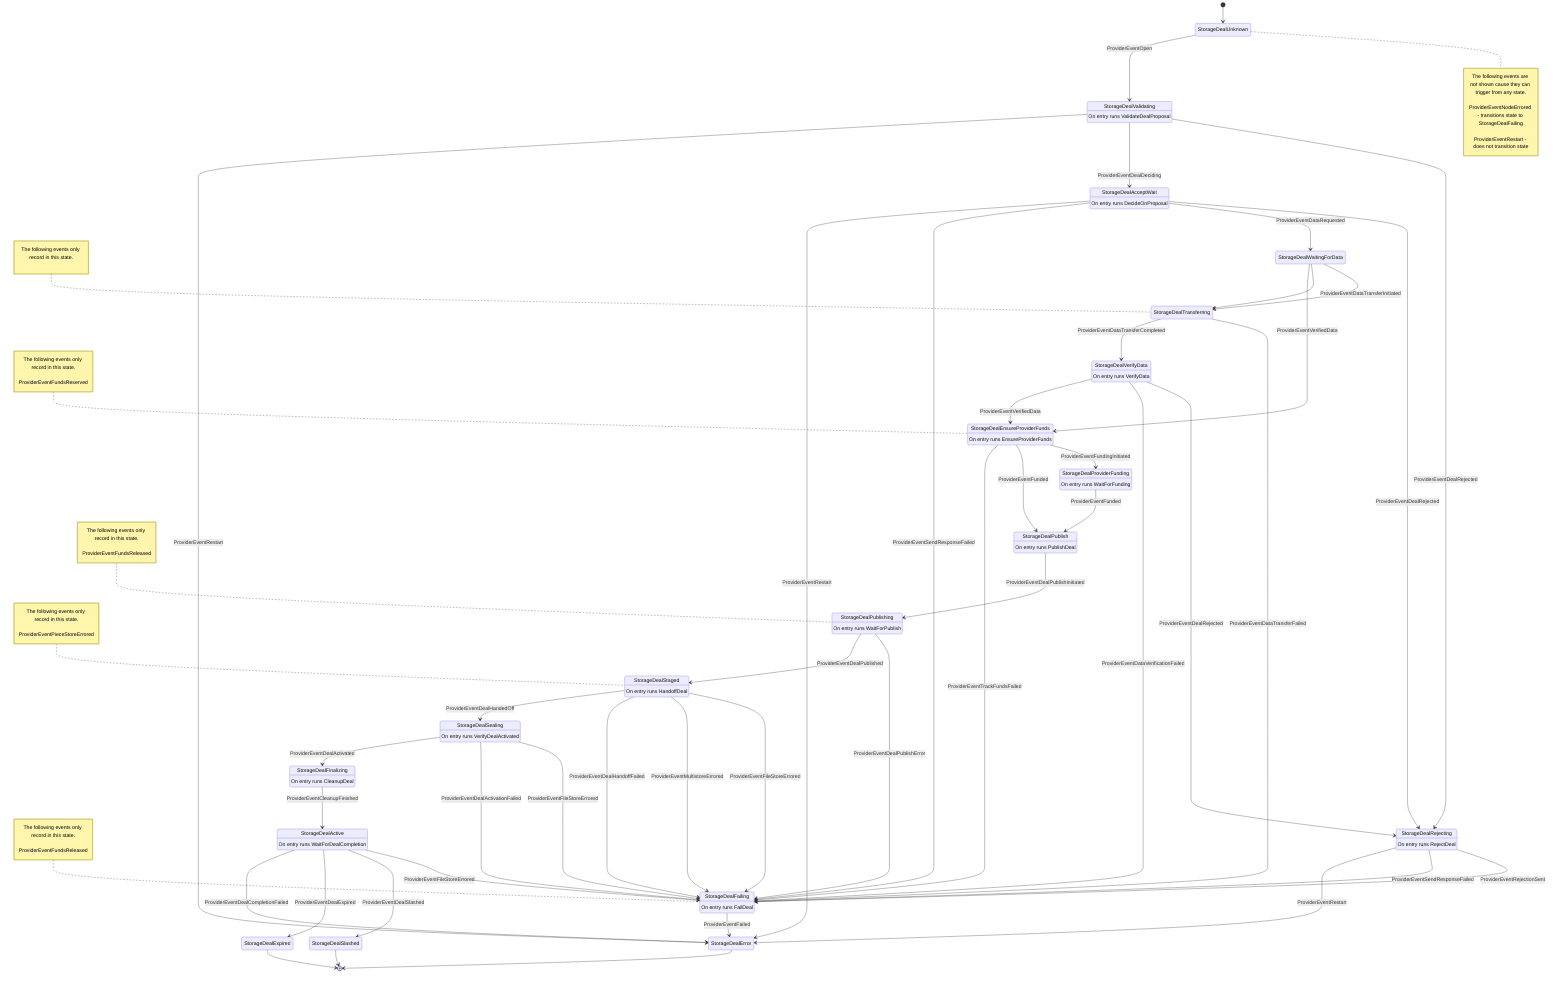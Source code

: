 stateDiagram-v2
	state "StorageDealUnknown" as 0
	state "StorageDealStaged" as 4
	state "StorageDealSealing" as 5
	state "StorageDealFinalizing" as 6
	state "StorageDealActive" as 7
	state "StorageDealExpired" as 8
	state "StorageDealSlashed" as 9
	state "StorageDealRejecting" as 10
	state "StorageDealFailing" as 11
	state "StorageDealValidating" as 14
	state "StorageDealAcceptWait" as 15
	state "StorageDealTransferring" as 17
	state "StorageDealWaitingForData" as 19
	state "StorageDealVerifyData" as 20
	state "StorageDealEnsureProviderFunds" as 21
	state "StorageDealProviderFunding" as 23
	state "StorageDealPublish" as 25
	state "StorageDealPublishing" as 26
	state "StorageDealError" as 27
	4 : On entry runs HandoffDeal
	5 : On entry runs VerifyDealActivated
	6 : On entry runs CleanupDeal
	7 : On entry runs WaitForDealCompletion
	10 : On entry runs RejectDeal
	11 : On entry runs FailDeal
	14 : On entry runs ValidateDealProposal
	15 : On entry runs DecideOnProposal
	20 : On entry runs VerifyData
	21 : On entry runs EnsureProviderFunds
	23 : On entry runs WaitForFunding
	25 : On entry runs PublishDeal
	26 : On entry runs WaitForPublish
	[*] --> 0
	note right of 0
		The following events are not shown cause they can trigger from any state.

		ProviderEventNodeErrored - transitions state to StorageDealFailing
		ProviderEventRestart - does not transition state
	end note
	0 --> 14 : ProviderEventOpen
	14 --> 10 : ProviderEventDealRejected
	15 --> 10 : ProviderEventDealRejected
	20 --> 10 : ProviderEventDealRejected
	10 --> 11 : ProviderEventRejectionSent
	14 --> 15 : ProviderEventDealDeciding
	15 --> 19 : ProviderEventDataRequested
	17 --> 11 : ProviderEventDataTransferFailed
	19 --> 17 : ProviderEventDataTransferInitiated
	19 --> 17 : <invalid Value>
	17 --> 20 : ProviderEventDataTransferCompleted
	20 --> 11 : ProviderEventDataVerificationFailed
	19 --> 21 : ProviderEventVerifiedData
	20 --> 21 : ProviderEventVerifiedData
	21 --> 23 : ProviderEventFundingInitiated
	21 --> 25 : ProviderEventFunded
	23 --> 25 : ProviderEventFunded
	25 --> 26 : ProviderEventDealPublishInitiated
	26 --> 11 : ProviderEventDealPublishError
	10 --> 11 : ProviderEventSendResponseFailed
	15 --> 11 : ProviderEventSendResponseFailed
	26 --> 4 : ProviderEventDealPublished
	4 --> 11 : ProviderEventFileStoreErrored
	5 --> 11 : ProviderEventFileStoreErrored
	7 --> 11 : ProviderEventFileStoreErrored
	4 --> 11 : ProviderEventMultistoreErrored
	4 --> 11 : ProviderEventDealHandoffFailed
	4 --> 5 : ProviderEventDealHandedOff
	5 --> 11 : ProviderEventDealActivationFailed
	5 --> 6 : ProviderEventDealActivated
	6 --> 7 : ProviderEventCleanupFinished
	7 --> 9 : ProviderEventDealSlashed
	7 --> 8 : ProviderEventDealExpired
	7 --> 27 : ProviderEventDealCompletionFailed
	11 --> 27 : ProviderEventFailed
	10 --> 27 : ProviderEventRestart
	14 --> 27 : ProviderEventRestart
	15 --> 27 : ProviderEventRestart
	21 --> 11 : ProviderEventTrackFundsFailed

	note left of 4 : The following events only record in this state.<br><br>ProviderEventPieceStoreErrored


	note left of 11 : The following events only record in this state.<br><br>ProviderEventFundsReleased


	note left of 17 : The following events only record in this state.<br><br><invalid reflect.Value>


	note left of 21 : The following events only record in this state.<br><br>ProviderEventFundsReserved


	note left of 26 : The following events only record in this state.<br><br>ProviderEventFundsReleased

	27 --> [*]
	9 --> [*]
	8 --> [*]